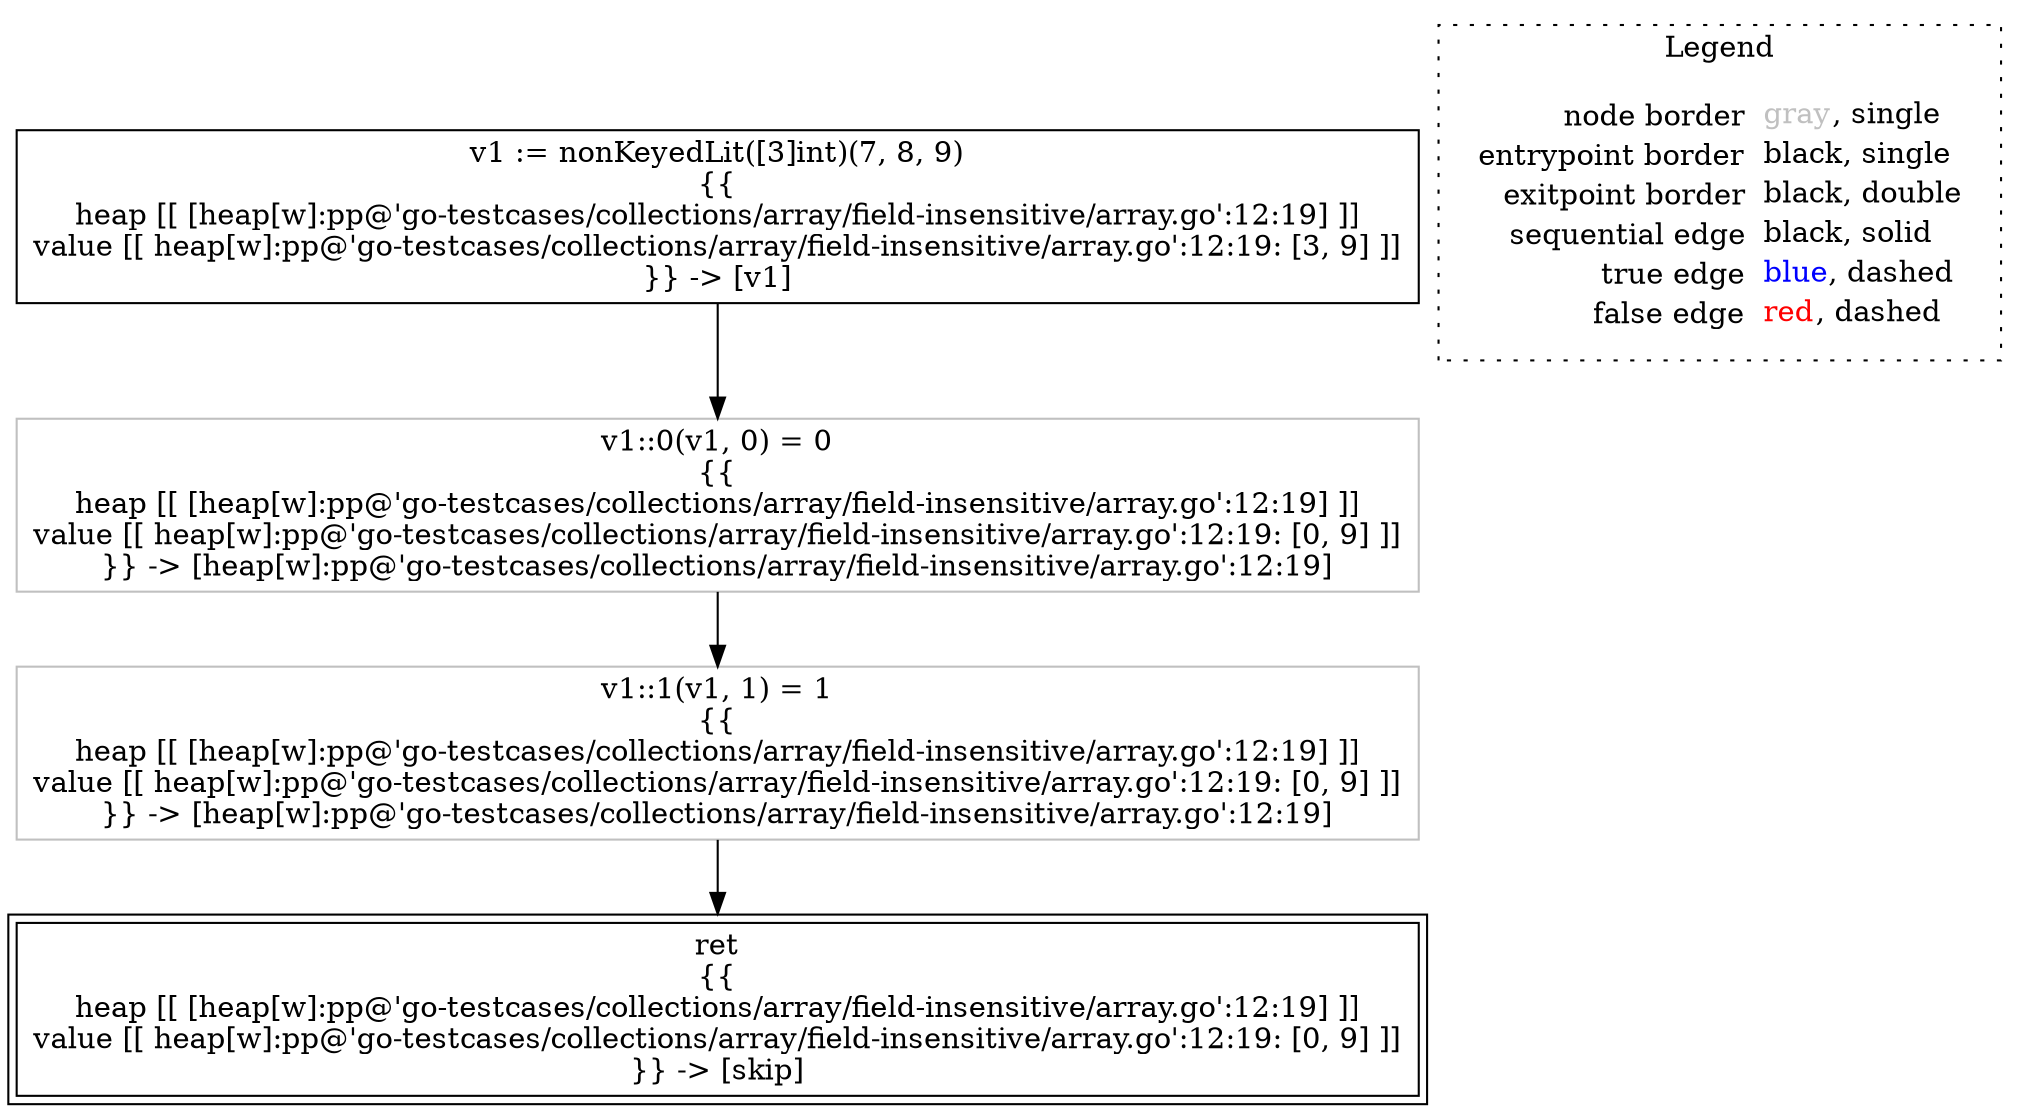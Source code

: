 digraph {
	"node0" [shape="rect",color="black",label=<v1 := nonKeyedLit([3]int)(7, 8, 9)<BR/>{{<BR/>heap [[ [heap[w]:pp@'go-testcases/collections/array/field-insensitive/array.go':12:19] ]]<BR/>value [[ heap[w]:pp@'go-testcases/collections/array/field-insensitive/array.go':12:19: [3, 9] ]]<BR/>}} -&gt; [v1]>];
	"node1" [shape="rect",color="black",peripheries="2",label=<ret<BR/>{{<BR/>heap [[ [heap[w]:pp@'go-testcases/collections/array/field-insensitive/array.go':12:19] ]]<BR/>value [[ heap[w]:pp@'go-testcases/collections/array/field-insensitive/array.go':12:19: [0, 9] ]]<BR/>}} -&gt; [skip]>];
	"node2" [shape="rect",color="gray",label=<v1::1(v1, 1) = 1<BR/>{{<BR/>heap [[ [heap[w]:pp@'go-testcases/collections/array/field-insensitive/array.go':12:19] ]]<BR/>value [[ heap[w]:pp@'go-testcases/collections/array/field-insensitive/array.go':12:19: [0, 9] ]]<BR/>}} -&gt; [heap[w]:pp@'go-testcases/collections/array/field-insensitive/array.go':12:19]>];
	"node3" [shape="rect",color="gray",label=<v1::0(v1, 0) = 0<BR/>{{<BR/>heap [[ [heap[w]:pp@'go-testcases/collections/array/field-insensitive/array.go':12:19] ]]<BR/>value [[ heap[w]:pp@'go-testcases/collections/array/field-insensitive/array.go':12:19: [0, 9] ]]<BR/>}} -&gt; [heap[w]:pp@'go-testcases/collections/array/field-insensitive/array.go':12:19]>];
	"node2" -> "node1" [color="black"];
	"node0" -> "node3" [color="black"];
	"node3" -> "node2" [color="black"];
subgraph cluster_legend {
	label="Legend";
	style=dotted;
	node [shape=plaintext];
	"legend" [label=<<table border="0" cellpadding="2" cellspacing="0" cellborder="0"><tr><td align="right">node border&nbsp;</td><td align="left"><font color="gray">gray</font>, single</td></tr><tr><td align="right">entrypoint border&nbsp;</td><td align="left"><font color="black">black</font>, single</td></tr><tr><td align="right">exitpoint border&nbsp;</td><td align="left"><font color="black">black</font>, double</td></tr><tr><td align="right">sequential edge&nbsp;</td><td align="left"><font color="black">black</font>, solid</td></tr><tr><td align="right">true edge&nbsp;</td><td align="left"><font color="blue">blue</font>, dashed</td></tr><tr><td align="right">false edge&nbsp;</td><td align="left"><font color="red">red</font>, dashed</td></tr></table>>];
}

}
